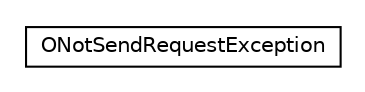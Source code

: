 #!/usr/local/bin/dot
#
# Class diagram 
# Generated by UMLGraph version R5_6-24-gf6e263 (http://www.umlgraph.org/)
#

digraph G {
	edge [fontname="Helvetica",fontsize=10,labelfontname="Helvetica",labelfontsize=10];
	node [fontname="Helvetica",fontsize=10,shape=plaintext];
	nodesep=0.25;
	ranksep=0.5;
	// com.orientechnologies.orient.client.ONotSendRequestException
	c451159 [label=<<table title="com.orientechnologies.orient.client.ONotSendRequestException" border="0" cellborder="1" cellspacing="0" cellpadding="2" port="p" href="./ONotSendRequestException.html">
		<tr><td><table border="0" cellspacing="0" cellpadding="1">
<tr><td align="center" balign="center"> ONotSendRequestException </td></tr>
		</table></td></tr>
		</table>>, URL="./ONotSendRequestException.html", fontname="Helvetica", fontcolor="black", fontsize=10.0];
}


